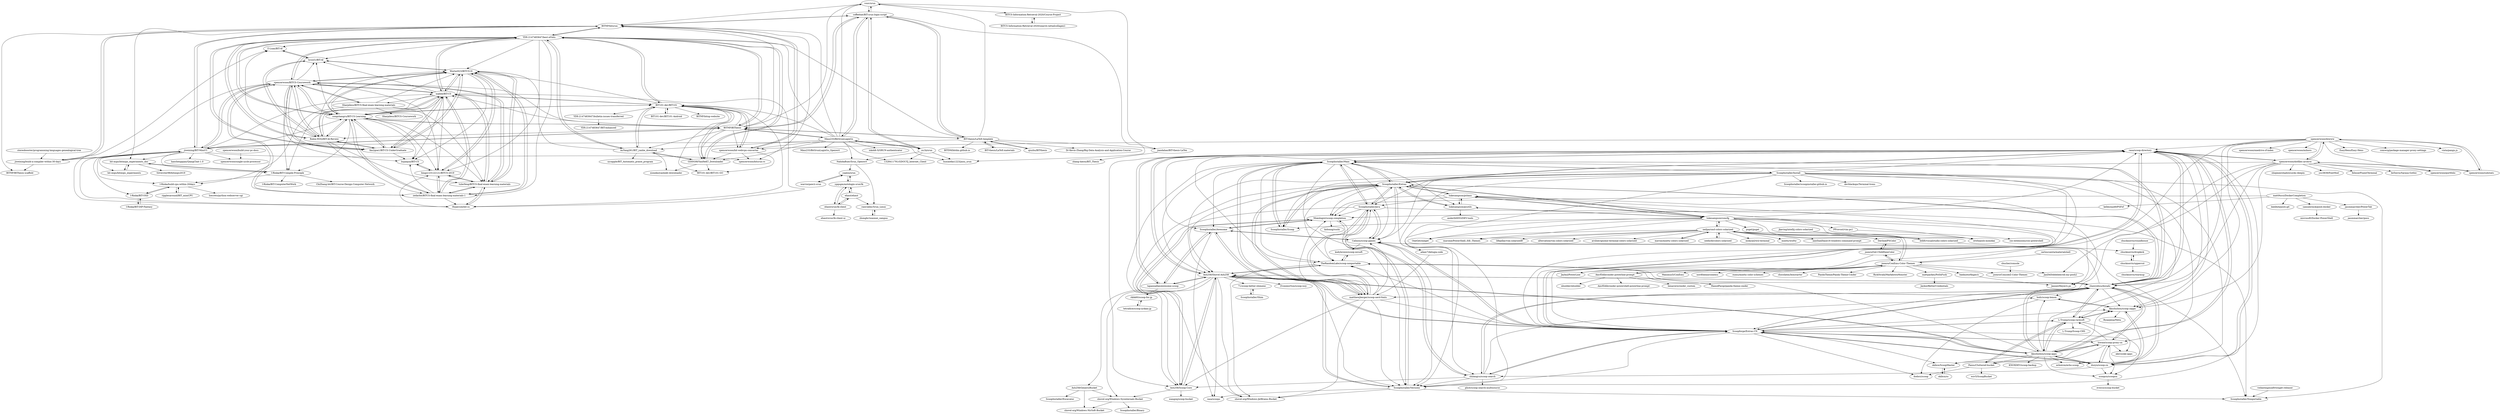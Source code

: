 digraph G {
"vouv/srun" -> "coffeehat/BIT-srun-login-script"
"vouv/srun" -> "BITNP/bitsrun"
"vouv/srun" -> "BITCS-Information-Retrieval-2020/Course-Project"
"vouv/srun" -> "jiandahao/BIT-thesis-LaTex"
"jkaving/intellij-colors-solarized" -> "leddt/visualstudio-colors-solarized" ["e"=1]
"ScoopInstaller/Main" -> "ScoopInstaller/Extras"
"ScoopInstaller/Main" -> "ScoopInstaller/Versions"
"ScoopInstaller/Main" -> "ScoopInstaller/Java"
"ScoopInstaller/Main" -> "ScoopInstaller/Scoop" ["e"=1]
"ScoopInstaller/Main" -> "rasa/scoop-directory"
"ScoopInstaller/Main" -> "chawyehsu/dorado"
"ScoopInstaller/Main" -> "matthewjberger/scoop-nerd-fonts"
"ScoopInstaller/Main" -> "Calinou/scoop-games"
"ScoopInstaller/Main" -> "ScoopInstaller/Awesome"
"ScoopInstaller/Main" -> "lukesampson/psutils"
"ScoopInstaller/Main" -> "ScoopInstaller/Install"
"ScoopInstaller/Main" -> "TheRandomLabs/scoop-nonportable"
"ScoopInstaller/Main" -> "Ash258/Scoop-Core"
"ScoopInstaller/Main" -> "Ash258/Shovel-Ash258"
"ScoopInstaller/Main" -> "Scoopforge/Extras-CN"
"leddt/visualstudio-colors-solarized" -> "neilpa/cmd-colors-solarized"
"leddt/visualstudio-colors-solarized" -> "chucknorris/dropkick"
"rasa/scoop-directory" -> "chawyehsu/dorado"
"rasa/scoop-directory" -> "Ash258/Shovel-Ash258"
"rasa/scoop-directory" -> "kkzzhizhou/scoop-apps"
"rasa/scoop-directory" -> "tapannallan/awesome-scoop"
"rasa/scoop-directory" -> "Scoopforge/Extras-CN"
"rasa/scoop-directory" -> "ScoopInstaller/Extras"
"rasa/scoop-directory" -> "L-Trump/scoop-raresoft"
"rasa/scoop-directory" -> "ScoopInstaller/Awesome"
"rasa/scoop-directory" -> "duzyn/scoop-cn"
"rasa/scoop-directory" -> "ScoopInstaller/Main"
"rasa/scoop-directory" -> "ScoopInstaller/Versions"
"rasa/scoop-directory" -> "Ash258/Scoop-Core"
"rasa/scoop-directory" -> "kkzzhizhou/scoop-zapps"
"rasa/scoop-directory" -> "spencerwooo/dotfiles-archive"
"rasa/scoop-directory" -> "TheRandomLabs/scoop-nonportable"
"ScoopInstaller/Install" -> "ScoopInstaller/Extras"
"ScoopInstaller/Install" -> "ScoopInstaller/Main"
"ScoopInstaller/Install" -> "ScoopInstaller/Java"
"ScoopInstaller/Install" -> "rasa/scoop-directory"
"ScoopInstaller/Install" -> "ScoopInstaller/Scoop" ["e"=1]
"ScoopInstaller/Install" -> "duzyn/scoop-cn"
"ScoopInstaller/Install" -> "ScoopInstaller/Versions"
"ScoopInstaller/Install" -> "shilangyu/scoop-search"
"ScoopInstaller/Install" -> "Scoopforge/Extras-CN"
"ScoopInstaller/Install" -> "lzwme/scoop-proxy-cn"
"ScoopInstaller/Install" -> "kkzzhizhou/scoop-apps"
"ScoopInstaller/Install" -> "ScoopInstaller/Nonportable"
"ScoopInstaller/Install" -> "ScoopInstaller/scoopinstaller.github.io"
"ScoopInstaller/Install" -> "Calinou/scoop-games"
"ScoopInstaller/Install" -> "devblackops/Terminal-Icons" ["e"=1]
"matt9ucci/DockerCompletion" -> "samneirinck/posh-docker"
"matt9ucci/DockerCompletion" -> "jasonmarcher/PowerTab"
"matt9ucci/DockerCompletion" -> "Moeologist/scoop-completion"
"matt9ucci/DockerCompletion" -> "dahlbyk/posh-git" ["e"=1]
"matt9ucci/DockerCompletion" -> "kelleyma49/PSFzf" ["e"=1]
"ScoopInstaller/Extras" -> "ScoopInstaller/Main"
"ScoopInstaller/Extras" -> "ScoopInstaller/Scoop" ["e"=1]
"ScoopInstaller/Extras" -> "rasa/scoop-directory"
"ScoopInstaller/Extras" -> "ScoopInstaller/Versions"
"ScoopInstaller/Extras" -> "ScoopInstaller/Java"
"ScoopInstaller/Extras" -> "chawyehsu/dorado"
"ScoopInstaller/Extras" -> "Calinou/scoop-games"
"ScoopInstaller/Extras" -> "TheRandomLabs/scoop-nonportable"
"ScoopInstaller/Extras" -> "matthewjberger/scoop-nerd-fonts"
"ScoopInstaller/Extras" -> "Ash258/Shovel-Ash258"
"ScoopInstaller/Extras" -> "lukesampson/concfg"
"ScoopInstaller/Extras" -> "lukesampson/pshazz"
"ScoopInstaller/Extras" -> "Ash258/Scoop-Core"
"ScoopInstaller/Extras" -> "lukesampson/psutils"
"ScoopInstaller/Extras" -> "Moeologist/scoop-completion"
"spencerwooo/BITCS-Coursework" -> "xiabee/BIT-CS"
"spencerwooo/BITCS-Coursework" -> "songshangru/BIT-CS-Learning"
"spencerwooo/BITCS-Coursework" -> "Worter623/BITCS19"
"spencerwooo/BITCS-Coursework" -> "zedarbit/BITCS-final-exam-learning-materials-1"
"spencerwooo/BITCS-Coursework" -> "tulerfeng/BITCS-final-exam-learning-materials"
"spencerwooo/BITCS-Coursework" -> "bingo123122121/BITCS-2019"
"spencerwooo/BITCS-Coursework" -> "fan2goa1/BIT-CS-UnderGraduate"
"spencerwooo/BITCS-Coursework" -> "I-Rinka/BIT-Compile-Principle"
"spencerwooo/BITCS-Coursework" -> "Sharpiless/BITCS-final-exam-learning-materials"
"spencerwooo/BITCS-Coursework" -> "YDX-2147483647/best-of-bits"
"spencerwooo/BITCS-Coursework" -> "Robin-WZQ/BIT-AI-Review"
"spencerwooo/BITCS-Coursework" -> "lyccyl1/BIT-AI"
"spencerwooo/BITCS-Coursework" -> "Hyperzsb/bit-cs"
"spencerwooo/BITCS-Coursework" -> "liujiaqun/BIT-CS"
"spencerwooo/BITCS-Coursework" -> "jiweixing/BIT-MiniCC"
"Calinou/scoop-games" -> "ScoopInstaller/Awesome"
"Calinou/scoop-games" -> "kodybrown/scoop-nirsoft"
"Calinou/scoop-games" -> "ScoopInstaller/Nonportable"
"Calinou/scoop-games" -> "ScoopInstaller/Versions"
"Calinou/scoop-games" -> "ScoopInstaller/Java"
"Calinou/scoop-games" -> "Scoopforge/Extras-CN"
"71/scoop-better-shimexe" -> "ScoopInstaller/Shim"
"lukesampson/concfg" -> "lukesampson/pshazz"
"lukesampson/concfg" -> "ntwb/posh-monokai"
"lukesampson/concfg" -> "neilpa/cmd-colors-solarized"
"lukesampson/concfg" -> "ScoopInstaller/Extras"
"lukesampson/concfg" -> "Davlind/PSColor"
"lukesampson/concfg" -> "lukesampson/psutils"
"lukesampson/concfg" -> "ScoopInstaller/Scoop" ["e"=1]
"lukesampson/concfg" -> "marzme/PowerShell_ISE_Themes" ["e"=1]
"lukesampson/concfg" -> "Jaykul/PowerLine" ["e"=1]
"lukesampson/concfg" -> "PProvost/vim-ps1"
"lukesampson/concfg" -> "rasa/scoop-directory"
"lukesampson/concfg" -> "OneGet/oneget" ["e"=1]
"lukesampson/concfg" -> "psget/psget" ["e"=1]
"lukesampson/concfg" -> "JannesMeyer/z.ps"
"lukesampson/concfg" -> "adam7/delugia-code" ["e"=1]
"mavnn/mintty-colors-solarized" -> "neilpa/cmd-colors-solarized" ["e"=1]
"lukesampson/psutils" -> "lukesampson/pshazz"
"lukesampson/psutils" -> "ScoopInstaller/Extras"
"lukesampson/psutils" -> "lukesampson/concfg"
"lukesampson/psutils" -> "anderlli0053/DEV-tools"
"tetradice/scoop-iyokan-jp" -> "rkbk60/scoop-for-jp"
"rkbk60/scoop-for-jp" -> "tetradice/scoop-iyokan-jp"
"seebi/dircolors-solarized" -> "neilpa/cmd-colors-solarized" ["e"=1]
"matthewjberger/scoop-nerd-fonts" -> "shovel-org/Windows-JetBrains-Bucket"
"matthewjberger/scoop-nerd-fonts" -> "Ash258/Shovel-Ash258"
"matthewjberger/scoop-nerd-fonts" -> "ScoopInstaller/Java"
"matthewjberger/scoop-nerd-fonts" -> "ScoopInstaller/Versions"
"matthewjberger/scoop-nerd-fonts" -> "chawyehsu/dorado"
"matthewjberger/scoop-nerd-fonts" -> "TheRandomLabs/scoop-nonportable"
"matthewjberger/scoop-nerd-fonts" -> "Calinou/scoop-games"
"matthewjberger/scoop-nerd-fonts" -> "Moeologist/scoop-completion"
"matthewjberger/scoop-nerd-fonts" -> "Scoopforge/Extras-CN"
"matthewjberger/scoop-nerd-fonts" -> "ScoopInstaller/Extras"
"matthewjberger/scoop-nerd-fonts" -> "ScoopInstaller/Main"
"matthewjberger/scoop-nerd-fonts" -> "Ash258/Scoop-Core"
"ScoopInstaller/Java" -> "ScoopInstaller/Versions"
"ScoopInstaller/Java" -> "ScoopInstaller/Nonportable"
"ScoopInstaller/Java" -> "shovel-org/Windows-JetBrains-Bucket"
"ScoopInstaller/Java" -> "Moeologist/scoop-completion"
"ScoopInstaller/Java" -> "ScoopInstaller/Main"
"ScoopInstaller/Java" -> "ScoopInstaller/Extras"
"ScoopInstaller/Java" -> "TheRandomLabs/scoop-nonportable"
"ScoopInstaller/Java" -> "Calinou/scoop-games"
"ScoopInstaller/Java" -> "matthewjberger/scoop-nerd-fonts"
"Moeologist/scoop-completion" -> "kidonng/sushi"
"Moeologist/scoop-completion" -> "shilangyu/scoop-search"
"Moeologist/scoop-completion" -> "ScoopInstaller/Awesome"
"Moeologist/scoop-completion" -> "Ash258/Scoop-Core"
"spencerwooo/dowww" -> "spencerwooo/dotfiles-archive"
"spencerwooo/dowww" -> "spencerwooo/substats" ["e"=1]
"spencerwooo/dowww" -> "spencerwooo/onedrive-cf-index" ["e"=1]
"spencerwooo/dowww" -> "spencerwooo/mihoro"
"spencerwooo/dowww" -> "spencerwooo/portfolio" ["e"=1]
"spencerwooo/dowww" -> "EasyHexo/Easy-Hexo" ["e"=1]
"spencerwooo/dowww" -> "kkzzhizhou/scoop-zapps"
"spencerwooo/dowww" -> "spencerwooo/bit-webvpn-converter"
"spencerwooo/dowww" -> "Scoopforge/Extras-CN"
"spencerwooo/dowww" -> "comwrg/package-manager-proxy-settings" ["e"=1]
"spencerwooo/dowww" -> "rasa/scoop-directory"
"spencerwooo/dowww" -> "chawyehsu/dorado"
"spencerwooo/dowww" -> "vinta/pangu.js" ["e"=1]
"ScoopInstaller/Awesome" -> "tapannallan/awesome-scoop"
"ScoopInstaller/Awesome" -> "ScoopInstaller/Versions"
"ScoopInstaller/Awesome" -> "Moeologist/scoop-completion"
"ScoopInstaller/Awesome" -> "rasa/scoops"
"ScoopInstaller/Awesome" -> "Calinou/scoop-games"
"joonro/Get-ChildItemColor" -> "Davlind/PSColor"
"joonro/Get-ChildItemColor" -> "joonro/ConEmu-Color-Themes"
"joonro/Get-ChildItemColor" -> "Jaykul/PowerLine" ["e"=1]
"Ash258/Shovel-Ash258" -> "Ash258/Scoop-Core"
"Ash258/Shovel-Ash258" -> "rasa/scoop-directory"
"Ash258/Shovel-Ash258" -> "TheRandomLabs/scoop-nonportable"
"Ash258/Shovel-Ash258" -> "chawyehsu/dorado"
"Ash258/Shovel-Ash258" -> "Scoopforge/Extras-CN"
"Ash258/Shovel-Ash258" -> "tapannallan/awesome-scoop"
"Ash258/Shovel-Ash258" -> "Ash258/GenericBucket"
"Ash258/Shovel-Ash258" -> "ZvonimirSun/scoop-iszy"
"Ash258/Shovel-Ash258" -> "kkzzhizhou/scoop-apps"
"Ash258/Shovel-Ash258" -> "shovel-org/Windows-Sysinternals-Bucket"
"Ash258/Shovel-Ash258" -> "matthewjberger/scoop-nerd-fonts"
"Ash258/Shovel-Ash258" -> "ScoopInstaller/Versions"
"Ash258/Shovel-Ash258" -> "rasa/scoops"
"Ash258/Shovel-Ash258" -> "shovel-org/Windows-JetBrains-Bucket"
"Ash258/Shovel-Ash258" -> "71/scoop-better-shimexe"
"TheRandomLabs/scoop-nonportable" -> "kodybrown/scoop-nirsoft"
"TheRandomLabs/scoop-nonportable" -> "Ash258/Shovel-Ash258"
"TheRandomLabs/scoop-nonportable" -> "shovel-org/Windows-JetBrains-Bucket"
"shovel-org/Windows-Sysinternals-Bucket" -> "shovel-org/Windows-NirSoft-Bucket"
"shovel-org/Windows-Sysinternals-Bucket" -> "ScoopInstaller/Binary"
"ScoopInstaller/Shim" -> "71/scoop-better-shimexe"
"badmotorfinger/z" -> "JannesMeyer/z.ps" ["e"=1]
"spencerwooo/dotfiles-archive" -> "spencerwooo/dowww"
"spencerwooo/dotfiles-archive" -> "rasa/scoop-directory"
"spencerwooo/dotfiles-archive" -> "chawyehsu/dorado"
"spencerwooo/dotfiles-archive" -> "JanDeDobbeleer/oh-my-posh2" ["e"=1]
"spencerwooo/dotfiles-archive" -> "spencerwooo/substats" ["e"=1]
"spencerwooo/dotfiles-archive" -> "Scoopforge/Extras-CN"
"spencerwooo/dotfiles-archive" -> "spencerwooo/portfolio" ["e"=1]
"spencerwooo/dotfiles-archive" -> "ysc3839/FontMod" ["e"=1]
"spencerwooo/dotfiles-archive" -> "felixse/FluentTerminal" ["e"=1]
"spencerwooo/dotfiles-archive" -> "be5invis/Sarasa-Gothic" ["e"=1]
"spencerwooo/dotfiles-archive" -> "Ash258/Shovel-Ash258"
"spencerwooo/dotfiles-archive" -> "shiqimei/shadowsocks-deepin" ["e"=1]
"spencerwooo/dotfiles-archive" -> "kkzzhizhou/scoop-zapps"
"BIT-thesis/LaTeX-materials" -> "BIT-thesis/LaTeX-template"
"jasonmarcher/PowerTab" -> "jasonmarcher/poco"
"lukesampson/pshazz" -> "lukesampson/concfg"
"lukesampson/pshazz" -> "lukesampson/psutils"
"lukesampson/pshazz" -> "ntwb/posh-monokai"
"lukesampson/pshazz" -> "ScoopInstaller/Extras"
"lukesampson/pshazz" -> "JannesMeyer/z.ps"
"lukesampson/pshazz" -> "ScoopInstaller/Java"
"lukesampson/pshazz" -> "Moeologist/scoop-completion"
"jiandahao/BIT-thesis-LaTex" -> "zhang-datou/BIT_Thesis"
"Ash258/GenericBucket" -> "shovel-org/Windows-Sysinternals-Bucket"
"Ash258/GenericBucket" -> "ScoopInstaller/Excavator"
"Ash258/GenericBucket" -> "shovel-org/Windows-NirSoft-Bucket"
"Paxxs/Cluttered-bucket" -> "wzv5/ScoopBucket"
"Paxxs/Cluttered-bucket" -> "L-Trump/scoop-raresoft"
"Paxxs/Cluttered-bucket" -> "dodorz/scoop"
"Ash258/Scoop-Core" -> "Ash258/Shovel-Ash258"
"Ash258/Scoop-Core" -> "Moeologist/scoop-completion"
"Ash258/Scoop-Core" -> "wangzq/scoop-bucket"
"Ash258/Scoop-Core" -> "shovel-org/Windows-Sysinternals-Bucket"
"BITNP/bitsrun" -> "spencerwooo/bit-webvpn-converter"
"BITNP/bitsrun" -> "spencerwooo/bitsrun-rs"
"BITNP/bitsrun" -> "coffeehat/BIT-srun-login-script"
"BITNP/bitsrun" -> "jiweixing/build-a-compiler-within-30-days"
"BITNP/bitsrun" -> "BITNP/BIThesis-scaffold"
"BITNP/bitsrun" -> "jiweixing/BIT-MiniCC"
"BITNP/bitsrun" -> "bit-mips/bitmips_experiments_doc"
"BITNP/bitsrun" -> "YDX-2147483647/best-of-bits"
"jiweixing/build-a-compiler-within-30-days" -> "jiweixing/BIT-MiniCC"
"jiweixing/build-a-compiler-within-30-days" -> "BITNP/BIThesis-scaffold"
"jiweixing/build-a-compiler-within-30-days" -> "BITNP/bitsrun"
"ehaut/ehaut" -> "ehaut/srun3k-client"
"ehaut/ehaut" -> "rainvalley/Srun_Linux"
"ehaut/ehaut" -> "ygqsgm/autologin-srun3k"
"BITNP/BIThesis" -> "BIT-thesis/LaTeX-template"
"BITNP/BIThesis" -> "songshangru/BIT-CS-Learning"
"BITNP/BIThesis" -> "jiweixing/BIT-MiniCC"
"BITNP/BIThesis" -> "YDX-2147483647/best-of-bits"
"BITNP/BIThesis" -> "xiabee/BIT-CS"
"BITNP/BIThesis" -> "spencerwooo/BITCS-Coursework"
"BITNP/BIThesis" -> "vouv/srun"
"BITNP/BIThesis" -> "coffeehat/BIT-srun-login-script"
"BITNP/BIThesis" -> "BITNP/bitsrun"
"BITNP/BIThesis" -> "GDDG08/YanHeKT_Downloader"
"BITNP/BIThesis" -> "Robin-WZQ/BIT-AI-Review"
"BITNP/BIThesis" -> "BIT101-dev/BIT101"
"BITNP/BIThesis" -> "Mmx233/BitSrunLoginGo"
"BITNP/BIThesis" -> "AuYang261/BIT_yanhe_download"
"BITNP/BIThesis" -> "spencerwooo/bit-webvpn-converter"
"coffeehat/BIT-srun-login-script" -> "Mmx233/BitSrunLoginGo"
"coffeehat/BIT-srun-login-script" -> "BITNP/bitsrun"
"coffeehat/BIT-srun-login-script" -> "vouv/srun"
"coffeehat/BIT-srun-login-script" -> "zu1k/srun"
"coffeehat/BIT-srun-login-script" -> "BITNP/BIThesis"
"coffeehat/BIT-srun-login-script" -> "huxiaofan1223/jxnu_srun"
"coffeehat/BIT-srun-login-script" -> "BIT-thesis/LaTeX-template"
"xiabee/BIT-CS" -> "songshangru/BIT-CS-Learning"
"xiabee/BIT-CS" -> "spencerwooo/BITCS-Coursework"
"xiabee/BIT-CS" -> "fan2goa1/BIT-CS-UnderGraduate"
"xiabee/BIT-CS" -> "zedarbit/BITCS-final-exam-learning-materials-1"
"xiabee/BIT-CS" -> "Worter623/BITCS19"
"xiabee/BIT-CS" -> "Robin-WZQ/BIT-AI-Review"
"xiabee/BIT-CS" -> "YDX-2147483647/best-of-bits"
"xiabee/BIT-CS" -> "tulerfeng/BITCS-final-exam-learning-materials"
"xiabee/BIT-CS" -> "lyccyl1/BIT-AI"
"xiabee/BIT-CS" -> "I-Rinka/BIT-Compile-Principle"
"xiabee/BIT-CS" -> "Hyperzsb/bit-cs"
"xiabee/BIT-CS" -> "bingo123122121/BITCS-2019"
"xiabee/BIT-CS" -> "Sharpiless/BITCS-final-exam-learning-materials"
"xiabee/BIT-CS" -> "BIT101-dev/BIT101"
"xiabee/BIT-CS" -> "liujiaqun/BIT-CS"
"bit-mips/bitmips_experiments" -> "bit-mips/bitmips_experiments_doc"
"ripplesaround/BIT_miniCPU" -> "I-Rinka/build-cpu-within-20days"
"L-Trump/scoop-raresoft" -> "Paxxs/Cluttered-bucket"
"L-Trump/scoop-raresoft" -> "kkzzhizhou/scoop-zapps"
"L-Trump/scoop-raresoft" -> "L-Trump/Scoop-CHS"
"L-Trump/scoop-raresoft" -> "Scoopforge/Extras-CN"
"L-Trump/scoop-raresoft" -> "kkzzhizhou/scoop-apps"
"L-Trump/scoop-raresoft" -> "akirco/aki-apps"
"L-Trump/scoop-raresoft" -> "chawyehsu/dorado"
"Davlind/PSColor" -> "joonro/Get-ChildItemColor"
"shilangyu/scoop-search" -> "Moeologist/scoop-completion"
"shilangyu/scoop-search" -> "Scoopforge/Extras-CN"
"shilangyu/scoop-search" -> "plicit/scoop-search-multisource"
"shilangyu/scoop-search" -> "hoilc/scoop-lemon"
"shilangyu/scoop-search" -> "chawyehsu/dorado"
"shilangyu/scoop-search" -> "ScoopInstaller/Versions"
"shilangyu/scoop-search" -> "Ash258/Scoop-Core"
"adam7/delugia-code" -> "matthewjberger/scoop-nerd-fonts" ["e"=1]
"spencerwooo/substats" -> "spencerwooo/dowww" ["e"=1]
"spencerwooo/substats" -> "spencerwooo/dotfiles-archive" ["e"=1]
"kkzzhizhou/scoop-zapps" -> "echoiron/echo-scoop"
"kkzzhizhou/scoop-zapps" -> "Ryanjiena/Meta"
"kkzzhizhou/scoop-zapps" -> "L-Trump/scoop-raresoft"
"kkzzhizhou/scoop-zapps" -> "hoilc/scoop-lemon"
"kkzzhizhou/scoop-apps" -> "lzwme/scoop-proxy-cn"
"kkzzhizhou/scoop-apps" -> "Scoopforge/Extras-CN"
"kkzzhizhou/scoop-apps" -> "chawyehsu/dorado"
"kkzzhizhou/scoop-apps" -> "duzyn/scoop-cn"
"kkzzhizhou/scoop-apps" -> "rasa/scoop-directory"
"kkzzhizhou/scoop-apps" -> "L-Trump/scoop-raresoft"
"kkzzhizhou/scoop-apps" -> "kkzzhizhou/scoop-zapps"
"kkzzhizhou/scoop-apps" -> "Ash258/Shovel-Ash258"
"kkzzhizhou/scoop-apps" -> "scoopcn/scoopcn"
"kkzzhizhou/scoop-apps" -> "Paxxs/Cluttered-bucket"
"kkzzhizhou/scoop-apps" -> "hoilc/scoop-lemon"
"kkzzhizhou/scoop-apps" -> "okibcn/ScoopMaster"
"kkzzhizhou/scoop-apps" -> "TheRandomLabs/scoop-nonportable"
"kkzzhizhou/scoop-apps" -> "KNOXDEV/scoop-backup"
"kkzzhizhou/scoop-apps" -> "echoiron/echo-scoop"
"kodybrown/scoop-nirsoft" -> "TheRandomLabs/scoop-nonportable"
"echoiron/echo-scoop" -> "kkzzhizhou/scoop-zapps"
"hoilc/scoop-lemon" -> "kkzzhizhou/scoop-zapps"
"hoilc/scoop-lemon" -> "dodorz/scoop"
"spencerwooo/build-your-pc-docs" -> "spencerwooo/single-cycle-processor"
"duzyn/scoop-cn" -> "lzwme/scoop-proxy-cn"
"duzyn/scoop-cn" -> "kkzzhizhou/scoop-apps"
"duzyn/scoop-cn" -> "Scoopforge/Extras-CN"
"duzyn/scoop-cn" -> "chawyehsu/dorado"
"duzyn/scoop-cn" -> "rasa/scoop-directory"
"duzyn/scoop-cn" -> "shilangyu/scoop-search"
"duzyn/scoop-cn" -> "scoopcn/scoopcn"
"spencerwooo/bit-webvpn-converter" -> "BITNP/bitsrun"
"spencerwooo/bit-webvpn-converter" -> "BIT101-dev/BIT101-GO"
"spencerwooo/bit-webvpn-converter" -> "BIT101-dev/BIT101"
"spencerwooo/bit-webvpn-converter" -> "GDDG08/YanHeKT_Downloader"
"spencerwooo/bit-webvpn-converter" -> "spencerwooo/bitsrun-rs"
"Scoopforge/Extras-CN" -> "chawyehsu/dorado"
"Scoopforge/Extras-CN" -> "kkzzhizhou/scoop-apps"
"Scoopforge/Extras-CN" -> "L-Trump/scoop-raresoft"
"Scoopforge/Extras-CN" -> "Ash258/Shovel-Ash258"
"Scoopforge/Extras-CN" -> "lzwme/scoop-proxy-cn"
"Scoopforge/Extras-CN" -> "duzyn/scoop-cn"
"Scoopforge/Extras-CN" -> "rasa/scoop-directory"
"Scoopforge/Extras-CN" -> "kkzzhizhou/scoop-zapps"
"Scoopforge/Extras-CN" -> "shilangyu/scoop-search"
"Scoopforge/Extras-CN" -> "scoopcn/scoopcn"
"Scoopforge/Extras-CN" -> "okibcn/ScoopMaster"
"Scoopforge/Extras-CN" -> "TheRandomLabs/scoop-nonportable"
"Scoopforge/Extras-CN" -> "Calinou/scoop-games"
"Scoopforge/Extras-CN" -> "ScoopInstaller/Versions"
"Scoopforge/Extras-CN" -> "dodorz/scoop"
"bit-mips/bitmips_experiments_doc" -> "bit-mips/bitmips_experiments"
"bit-mips/bitmips_experiments_doc" -> "I-Rinka/BIT-Compile-Principle"
"bit-mips/bitmips_experiments_doc" -> "Silverster98/bitmips2019" ["e"=1]
"Hyperzsb/bit-cs" -> "tulerfeng/BITCS-final-exam-learning-materials"
"Hyperzsb/bit-cs" -> "bingo123122121/BITCS-2019"
"Hyperzsb/bit-cs" -> "Z-Luan/BIT-AI"
"rainvalley/Srun_Linux" -> "zhongbr/wanmei_campus"
"tulerfeng/BITCS-final-exam-learning-materials" -> "zedarbit/BITCS-final-exam-learning-materials-1"
"tulerfeng/BITCS-final-exam-learning-materials" -> "bingo123122121/BITCS-2019"
"tulerfeng/BITCS-final-exam-learning-materials" -> "Hyperzsb/bit-cs"
"tulerfeng/BITCS-final-exam-learning-materials" -> "Worter623/BITCS19"
"tulerfeng/BITCS-final-exam-learning-materials" -> "spencerwooo/BITCS-Coursework"
"tulerfeng/BITCS-final-exam-learning-materials" -> "xiabee/BIT-CS"
"I-Rinka/BIT-OSD" -> "I-Rinka/BIT-DIP-Fantasy"
"I-Rinka/BIT-OSD" -> "I-Rinka/build-cpu-within-20days"
"songshangru/BIT-CS-Learning" -> "xiabee/BIT-CS"
"songshangru/BIT-CS-Learning" -> "fan2goa1/BIT-CS-UnderGraduate"
"songshangru/BIT-CS-Learning" -> "spencerwooo/BITCS-Coursework"
"songshangru/BIT-CS-Learning" -> "Worter623/BITCS19"
"songshangru/BIT-CS-Learning" -> "zedarbit/BITCS-final-exam-learning-materials-1"
"songshangru/BIT-CS-Learning" -> "Robin-WZQ/BIT-AI-Review"
"songshangru/BIT-CS-Learning" -> "YDX-2147483647/best-of-bits"
"songshangru/BIT-CS-Learning" -> "bingo123122121/BITCS-2019"
"songshangru/BIT-CS-Learning" -> "tulerfeng/BITCS-final-exam-learning-materials"
"songshangru/BIT-CS-Learning" -> "BIT101-dev/BIT101"
"songshangru/BIT-CS-Learning" -> "BITNP/BIThesis"
"songshangru/BIT-CS-Learning" -> "lyccyl1/BIT-AI"
"songshangru/BIT-CS-Learning" -> "liujiaqun/BIT-CS"
"songshangru/BIT-CS-Learning" -> "I-Rinka/BIT-Compile-Principle"
"zedarbit/BITCS-final-exam-learning-materials-1" -> "tulerfeng/BITCS-final-exam-learning-materials"
"zedarbit/BITCS-final-exam-learning-materials-1" -> "bingo123122121/BITCS-2019"
"zedarbit/BITCS-final-exam-learning-materials-1" -> "Worter623/BITCS19"
"zedarbit/BITCS-final-exam-learning-materials-1" -> "xiabee/BIT-CS"
"zedarbit/BITCS-final-exam-learning-materials-1" -> "spencerwooo/BITCS-Coursework"
"zedarbit/BITCS-final-exam-learning-materials-1" -> "songshangru/BIT-CS-Learning"
"zedarbit/BITCS-final-exam-learning-materials-1" -> "Hyperzsb/bit-cs"
"zedarbit/BITCS-final-exam-learning-materials-1" -> "liujiaqun/BIT-CS"
"I-Rinka/build-cpu-within-20days" -> "ripplesaround/BIT_miniCPU"
"I-Rinka/build-cpu-within-20days" -> "lsecreto/python-webserver-cgi"
"I-Rinka/build-cpu-within-20days" -> "I-Rinka/BIT-OSD"
"yaalsn/srun" -> "warriorpaw/z-srun"
"yaalsn/srun" -> "ygqsgm/autologin-srun3k"
"chucknorris/roundhouse" -> "chucknorris/dropkick" ["e"=1]
"I-Rinka/BIT-Compile-Principle" -> "I-Rinka/BIT-ComputerNetWork"
"I-Rinka/BIT-Compile-Principle" -> "I-Rinka/build-cpu-within-20days"
"I-Rinka/BIT-Compile-Principle" -> "ChiZhang-bit/BIT-Course-Design-Computer-Network"
"I-Rinka/BIT-Compile-Principle" -> "bit-mips/bitmips_experiments_doc"
"PProvost/vim-ps1" -> "coc-extensions/coc-powershell"
"joonro/ConEmu-Color-Themes" -> "joonro/Get-ChildItemColor"
"joonro/ConEmu-Color-Themes" -> "Jaykul/PowerLine" ["e"=1]
"joonro/ConEmu-Color-Themes" -> "JanDeDobbeleer/oh-my-posh2" ["e"=1]
"joonro/ConEmu-Color-Themes" -> "AmrEldib/cmder-powerline-prompt"
"joonro/ConEmu-Color-Themes" -> "Maximus5/ConEmu" ["e"=1]
"joonro/ConEmu-Color-Themes" -> "nordtheme/conemu"
"joonro/ConEmu-Color-Themes" -> "oumu/mintty-color-schemes" ["e"=1]
"joonro/ConEmu-Color-Themes" -> "joonro/ConsoleZ-Color-Themes"
"joonro/ConEmu-Color-Themes" -> "chocolatey/boxstarter" ["e"=1]
"joonro/ConEmu-Color-Themes" -> "lukesampson/pshazz"
"joonro/ConEmu-Color-Themes" -> "neilpa/cmd-colors-solarized"
"joonro/ConEmu-Color-Themes" -> "badmotorfinger/z" ["e"=1]
"joonro/ConEmu-Color-Themes" -> "mattparkes/PoShFuck"
"joonro/ConEmu-Color-Themes" -> "PandaTheme/Panda-Theme-Cmder"
"joonro/ConEmu-Color-Themes" -> "RickStrahl/MarkdownMonster" ["e"=1]
"mattparkes/PoShFuck" -> "Jaykul/BetterCredentials" ["e"=1]
"Mmx233/BitSrunLoginGo" -> "coffeehat/BIT-srun-login-script"
"Mmx233/BitSrunLoginGo" -> "zu1k/srun"
"Mmx233/BitSrunLoginGo" -> "BITNP/bitsrun"
"Mmx233/BitSrunLoginGo" -> "huxiaofan1223/jxnu_srun"
"Mmx233/BitSrunLoginGo" -> "vouv/srun"
"Mmx233/BitSrunLoginGo" -> "Mmx233/BitSrunLoginGo_Openwrt"
"Mmx233/BitSrunLoginGo" -> "NahidaBuer/Srun_Openwrt"
"Mmx233/BitSrunLoginGo" -> "YDX-2147483647/best-of-bits"
"Mmx233/BitSrunLoginGo" -> "GDDG08/YanHeKT_Downloader"
"Mmx233/BitSrunLoginGo" -> "BITNP/BIThesis"
"Mmx233/BitSrunLoginGo" -> "iskoldt-X/SRUN-authenticator"
"Mmx233/BitSrunLoginGo" -> "BIT101-dev/BIT101"
"Mmx233/BitSrunLoginGo" -> "1328411791/GDOUYJ_Internet_Client"
"Mmx233/BitSrunLoginGo" -> "spencerwooo/bit-webvpn-converter"
"Mmx233/BitSrunLoginGo" -> "AuYang261/BIT_yanhe_download"
"Sharpiless/BITCS-final-exam-learning-materials" -> "tulerfeng/BITCS-final-exam-learning-materials"
"Sharpiless/BITCS-final-exam-learning-materials" -> "Sharpiless/BITCS-Coursework"
"Sharpiless/BITCS-final-exam-learning-materials" -> "Worter623/BITCS19"
"Sharpiless/BITCS-final-exam-learning-materials" -> "spencerwooo/BITCS-Coursework"
"Sharpiless/BITCS-final-exam-learning-materials" -> "I-Rinka/build-cpu-within-20days"
"scoopcn/scoopcn" -> "everyx/scoop-bucket"
"I-Rinka/BIT-DIP-Fantasy" -> "I-Rinka/BIT-OSD"
"BITCS-Information-Retrieval-2020/Course-Project" -> "BITCS-Information-Retrieval-2020/search-rattailcollagen1"
"BITCS-Information-Retrieval-2020/search-rattailcollagen1" -> "BITCS-Information-Retrieval-2020/Course-Project"
"zhongbr/wanmei_campus" -> "rainvalley/Srun_Linux"
"Robin-WZQ/BIT-AI-Review" -> "lyccyl1/BIT-AI"
"Robin-WZQ/BIT-AI-Review" -> "xiabee/BIT-CS"
"Robin-WZQ/BIT-AI-Review" -> "Z-Luan/BIT-AI"
"Robin-WZQ/BIT-AI-Review" -> "songshangru/BIT-CS-Learning"
"Robin-WZQ/BIT-AI-Review" -> "Worter623/BITCS19"
"Robin-WZQ/BIT-AI-Review" -> "YDX-2147483647/best-of-bits"
"Robin-WZQ/BIT-AI-Review" -> "fan2goa1/BIT-CS-UnderGraduate"
"Robin-WZQ/BIT-AI-Review" -> "zedarbit/BITCS-final-exam-learning-materials-1"
"Robin-WZQ/BIT-AI-Review" -> "spencerwooo/BITCS-Coursework"
"Robin-WZQ/BIT-AI-Review" -> "tulerfeng/BITCS-final-exam-learning-materials"
"zu1k/srun" -> "Mmx233/BitSrunLoginGo"
"zu1k/srun" -> "coffeehat/BIT-srun-login-script"
"zu1k/srun" -> "1328411791/GDOUYJ_Internet_Client"
"zu1k/srun" -> "NahidaBuer/Srun_Openwrt"
"zu1k/srun" -> "huxiaofan1223/jxnu_srun"
"carloscuesta/materialshell" -> "joonro/ConEmu-Color-Themes" ["e"=1]
"BIT101-dev/BIT101" -> "YDX-2147483647/best-of-bits"
"BIT101-dev/BIT101" -> "BIT101-dev/BIT101-Android"
"BIT101-dev/BIT101" -> "GDDG08/YanHeKT_Downloader"
"BIT101-dev/BIT101" -> "AuYang261/BIT_yanhe_download"
"BIT101-dev/BIT101" -> "songshangru/BIT-CS-Learning"
"BIT101-dev/BIT101" -> "BIT101-dev/BIT101-GO"
"BIT101-dev/BIT101" -> "spencerwooo/bit-webvpn-converter"
"BIT101-dev/BIT101" -> "xiabee/BIT-CS"
"BIT101-dev/BIT101" -> "BITNP/bitnp-website"
"BIT101-dev/BIT101" -> "Hyperzsb/bit-cs"
"BIT101-dev/BIT101" -> "Worter623/BITCS19"
"BIT101-dev/BIT101" -> "YDX-2147483647/bulletin-issues-transferred"
"YDX-2147483647/bulletin-issues-transferred" -> "YDX-2147483647/BIT-enhanced"
"samneirinck/posh-docker" -> "microsoft/Docker-PowerShell" ["e"=1]
"warriorpaw/z-srun" -> "yaalsn/srun"
"neilpa/cmd-colors-solarized" -> "lukesampson/concfg"
"neilpa/cmd-colors-solarized" -> "mavnn/mintty-colors-solarized" ["e"=1]
"neilpa/cmd-colors-solarized" -> "ntwb/posh-monokai"
"neilpa/cmd-colors-solarized" -> "mskyaxl/wsl-terminal" ["e"=1]
"neilpa/cmd-colors-solarized" -> "seebi/dircolors-solarized" ["e"=1]
"neilpa/cmd-colors-solarized" -> "mintty/wsltty" ["e"=1]
"neilpa/cmd-colors-solarized" -> "joonro/ConEmu-Color-Themes"
"neilpa/cmd-colors-solarized" -> "leddt/visualstudio-colors-solarized"
"neilpa/cmd-colors-solarized" -> "iamthad/base16-windows-command-prompt"
"neilpa/cmd-colors-solarized" -> "marzme/PowerShell_ISE_Themes" ["e"=1]
"neilpa/cmd-colors-solarized" -> "lifepillar/vim-solarized8" ["e"=1]
"neilpa/cmd-colors-solarized" -> "Davlind/PSColor"
"neilpa/cmd-colors-solarized" -> "OneGet/oneget" ["e"=1]
"neilpa/cmd-colors-solarized" -> "altercation/vim-colors-solarized" ["e"=1]
"neilpa/cmd-colors-solarized" -> "aruhier/gnome-terminal-colors-solarized" ["e"=1]
"bingo123122121/BITCS-2019" -> "tulerfeng/BITCS-final-exam-learning-materials"
"bingo123122121/BITCS-2019" -> "zedarbit/BITCS-final-exam-learning-materials-1"
"bingo123122121/BITCS-2019" -> "Worter623/BITCS19"
"bingo123122121/BITCS-2019" -> "liujiaqun/BIT-CS"
"vedantmgoyal9/winget-releaser" -> "ScoopInstaller/Nonportable" ["e"=1]
"ScoopInstaller/Versions" -> "ScoopInstaller/Java"
"ScoopInstaller/Versions" -> "ScoopInstaller/Nonportable"
"ScoopInstaller/Versions" -> "ScoopInstaller/Awesome"
"ScoopInstaller/Versions" -> "rasa/scoops"
"ScoopInstaller/Versions" -> "shovel-org/Windows-JetBrains-Bucket"
"jiweixing/BIT-MiniCC" -> "jiweixing/build-a-compiler-within-30-days"
"jiweixing/BIT-MiniCC" -> "I-Rinka/BIT-Compile-Principle"
"jiweixing/BIT-MiniCC" -> "bit-mips/bitmips_experiments_doc"
"jiweixing/BIT-MiniCC" -> "BITNP/bitsrun"
"jiweixing/BIT-MiniCC" -> "spencerwooo/BITCS-Coursework"
"jiweixing/BIT-MiniCC" -> "BITNP/BIThesis"
"jiweixing/BIT-MiniCC" -> "songshangru/BIT-CS-Learning"
"jiweixing/BIT-MiniCC" -> "spencerwooo/bitsrun-rs"
"jiweixing/BIT-MiniCC" -> "I-Rinka/BIT-OSD"
"jiweixing/BIT-MiniCC" -> "bit-mips/bitmips_experiments"
"jiweixing/BIT-MiniCC" -> "xiabee/BIT-CS"
"jiweixing/BIT-MiniCC" -> "spencerwooo/single-cycle-processor"
"jiweixing/BIT-MiniCC" -> "I-Rinka/build-cpu-within-20days"
"jiweixing/BIT-MiniCC" -> "haochengqian/QiangChat-1.0"
"ehaut/srun3k-client" -> "ygqsgm/autologin-srun3k"
"ehaut/srun3k-client" -> "ehaut/ehaut"
"ehaut/srun3k-client" -> "ehaut/srun3k-client-ui"
"okibcn/ScoopMaster" -> "okibcn/ss"
"okibcn/ss" -> "okibcn/ScoopMaster"
"chucknorris/dropkick" -> "chucknorris/uppercut"
"NahidaBuer/Srun_Openwrt" -> "rainvalley/Srun_Linux"
"NahidaBuer/Srun_Openwrt" -> "yaalsn/srun"
"chucknorris/uppercut" -> "chucknorris/warmup"
"chucknorris/uppercut" -> "chucknorris/dropkick"
"AuYang261/BIT_yanhe_download" -> "GDDG08/YanHeKT_Downloader"
"AuYang261/BIT_yanhe_download" -> "xioneko/yanhekt-downloader"
"AuYang261/BIT_yanhe_download" -> "BIT101-dev/BIT101"
"AuYang261/BIT_yanhe_download" -> "Worter623/BITCS19"
"AuYang261/BIT_yanhe_download" -> "YDX-2147483647/best-of-bits"
"AuYang261/BIT_yanhe_download" -> "sycapple/BIT_Automatic_praise_program"
"lzwme/scoop-proxy-cn" -> "duzyn/scoop-cn"
"lzwme/scoop-proxy-cn" -> "kkzzhizhou/scoop-apps"
"lzwme/scoop-proxy-cn" -> "Scoopforge/Extras-CN"
"lzwme/scoop-proxy-cn" -> "scoopcn/scoopcn"
"lzwme/scoop-proxy-cn" -> "okibcn/ScoopMaster"
"lzwme/scoop-proxy-cn" -> "chawyehsu/dorado"
"lzwme/scoop-proxy-cn" -> "Paxxs/Cluttered-bucket"
"lzwme/scoop-proxy-cn" -> "akirco/aki-apps"
"lzwme/scoop-proxy-cn" -> "L-Trump/scoop-raresoft"
"stereobooster/programming-languages-genealogical-tree" -> "jiweixing/build-a-compiler-within-30-days"
"Worter623/BITCS19" -> "bingo123122121/BITCS-2019"
"Worter623/BITCS19" -> "zedarbit/BITCS-final-exam-learning-materials-1"
"Worter623/BITCS19" -> "fan2goa1/BIT-CS-UnderGraduate"
"Worter623/BITCS19" -> "spencerwooo/BITCS-Coursework"
"Worter623/BITCS19" -> "songshangru/BIT-CS-Learning"
"Worter623/BITCS19" -> "tulerfeng/BITCS-final-exam-learning-materials"
"Worter623/BITCS19" -> "liujiaqun/BIT-CS"
"Worter623/BITCS19" -> "lyccyl1/BIT-AI"
"Worter623/BITCS19" -> "xiabee/BIT-CS"
"fan2goa1/BIT-CS-UnderGraduate" -> "songshangru/BIT-CS-Learning"
"fan2goa1/BIT-CS-UnderGraduate" -> "Worter623/BITCS19"
"fan2goa1/BIT-CS-UnderGraduate" -> "xiabee/BIT-CS"
"fan2goa1/BIT-CS-UnderGraduate" -> "YDX-2147483647/best-of-bits"
"fan2goa1/BIT-CS-UnderGraduate" -> "liujiaqun/BIT-CS"
"fan2goa1/BIT-CS-UnderGraduate" -> "spencerwooo/BITCS-Coursework"
"fan2goa1/BIT-CS-UnderGraduate" -> "Robin-WZQ/BIT-AI-Review"
"YDX-2147483647/best-of-bits" -> "fan2goa1/BIT-CS-UnderGraduate"
"YDX-2147483647/best-of-bits" -> "xiabee/BIT-CS"
"YDX-2147483647/best-of-bits" -> "BIT101-dev/BIT101"
"YDX-2147483647/best-of-bits" -> "songshangru/BIT-CS-Learning"
"YDX-2147483647/best-of-bits" -> "Robin-WZQ/BIT-AI-Review"
"YDX-2147483647/best-of-bits" -> "Worter623/BITCS19"
"YDX-2147483647/best-of-bits" -> "GDDG08/YanHeKT_Downloader"
"YDX-2147483647/best-of-bits" -> "spencerwooo/BITCS-Coursework"
"YDX-2147483647/best-of-bits" -> "AuYang261/BIT_yanhe_download"
"YDX-2147483647/best-of-bits" -> "lyccyl1/BIT-AI"
"YDX-2147483647/best-of-bits" -> "BITNP/bitsrun"
"YDX-2147483647/best-of-bits" -> "bingo123122121/BITCS-2019"
"YDX-2147483647/best-of-bits" -> "zedarbit/BITCS-final-exam-learning-materials-1"
"YDX-2147483647/best-of-bits" -> "BITNP/BIThesis"
"YDX-2147483647/best-of-bits" -> "Z-Luan/BIT-AI"
"GDDG08/YanHeKT_Downloader" -> "AuYang261/BIT_yanhe_download"
"GDDG08/YanHeKT_Downloader" -> "xioneko/yanhekt-downloader"
"GDDG08/YanHeKT_Downloader" -> "BIT101-dev/BIT101"
"GDDG08/YanHeKT_Downloader" -> "YDX-2147483647/best-of-bits"
"GDDG08/YanHeKT_Downloader" -> "BIT101-dev/BIT101-GO"
"qiuzhu/BITthesis" -> "BIT-thesis/LaTeX-template"
"BIT101-dev/BIT101-Android" -> "BIT101-dev/BIT101"
"AmrEldib/cmder-powerline-prompt" -> "AmrEldib/cmder-powershell-powerline-prompt"
"AmrEldib/cmder-powerline-prompt" -> "joonro/ConEmu-Color-Themes"
"AmrEldib/cmder-powerline-prompt" -> "benavern/cmder_custom"
"AmrEldib/cmder-powerline-prompt" -> "HamidFaraji/panda-theme-cmder"
"AmrEldib/cmder-powerline-prompt" -> "nbuilder/nbuilder" ["e"=1]
"kelleyma49/PSFzf" -> "Moeologist/scoop-completion" ["e"=1]
"lyccyl1/BIT-AI" -> "Z-Luan/BIT-AI"
"lyccyl1/BIT-AI" -> "Robin-WZQ/BIT-AI-Review"
"lyccyl1/BIT-AI" -> "Worter623/BITCS19"
"Z-Luan/BIT-AI" -> "lyccyl1/BIT-AI"
"liujiaqun/BIT-CS" -> "bingo123122121/BITCS-2019"
"ygqsgm/autologin-srun3k" -> "ehaut/srun3k-client"
"ygqsgm/autologin-srun3k" -> "yaalsn/srun"
"ygqsgm/autologin-srun3k" -> "ehaut/ehaut"
"chawyehsu/dorado" -> "rasa/scoop-directory"
"chawyehsu/dorado" -> "Scoopforge/Extras-CN"
"chawyehsu/dorado" -> "kkzzhizhou/scoop-apps"
"chawyehsu/dorado" -> "Ash258/Shovel-Ash258"
"chawyehsu/dorado" -> "L-Trump/scoop-raresoft"
"chawyehsu/dorado" -> "kkzzhizhou/scoop-zapps"
"chawyehsu/dorado" -> "ScoopInstaller/Extras"
"chawyehsu/dorado" -> "matthewjberger/scoop-nerd-fonts"
"chawyehsu/dorado" -> "hoilc/scoop-lemon"
"chawyehsu/dorado" -> "lzwme/scoop-proxy-cn"
"chawyehsu/dorado" -> "duzyn/scoop-cn"
"chawyehsu/dorado" -> "shilangyu/scoop-search"
"chawyehsu/dorado" -> "TheRandomLabs/scoop-nonportable"
"chawyehsu/dorado" -> "ScoopInstaller/Main"
"chawyehsu/dorado" -> "Calinou/scoop-games"
"cbucher/console" -> "joonro/ConsoleZ-Color-Themes" ["e"=1]
"BIT-thesis/LaTeX-template" -> "BIT-thesis/LaTeX-materials"
"BIT-thesis/LaTeX-template" -> "BITNP/BIThesis"
"BIT-thesis/LaTeX-template" -> "qiuzhu/BITthesis"
"BIT-thesis/LaTeX-template" -> "jiandahao/BIT-thesis-LaTex"
"BIT-thesis/LaTeX-template" -> "coffeehat/BIT-srun-login-script"
"BIT-thesis/LaTeX-template" -> "vouv/srun"
"BIT-thesis/LaTeX-template" -> "Dr-Kevin-Zhang/Big-Data-Analysis-and-Application-Course"
"BIT-thesis/LaTeX-template" -> "jiweixing/BIT-MiniCC"
"BIT-thesis/LaTeX-template" -> "YDX-2147483647/best-of-bits"
"BIT-thesis/LaTeX-template" -> "BITDM/bitdm.github.io"
"ScoopInstaller/Scoop" -> "ScoopInstaller/Extras" ["e"=1]
"ScoopInstaller/Scoop" -> "ScoopInstaller/Main" ["e"=1]
"tapannallan/awesome-scoop" -> "ScoopInstaller/Awesome"
"tapannallan/awesome-scoop" -> "Ash258/Shovel-Ash258"
"tapannallan/awesome-scoop" -> "rasa/scoop-directory"
"tapannallan/awesome-scoop" -> "rkbk60/scoop-for-jp"
"vouv/srun" ["l"="-51.141,13.525"]
"coffeehat/BIT-srun-login-script" ["l"="-51.133,13.507"]
"BITNP/bitsrun" ["l"="-51.148,13.468"]
"BITCS-Information-Retrieval-2020/Course-Project" ["l"="-51.125,13.561"]
"jiandahao/BIT-thesis-LaTex" ["l"="-51.148,13.561"]
"jkaving/intellij-colors-solarized" ["l"="-14.187,-9.789", "c"=34]
"leddt/visualstudio-colors-solarized" ["l"="-50.587,13.079"]
"ScoopInstaller/Main" ["l"="-50.767,13.232"]
"ScoopInstaller/Extras" ["l"="-50.767,13.191"]
"ScoopInstaller/Versions" ["l"="-50.792,13.227"]
"ScoopInstaller/Java" ["l"="-50.775,13.21"]
"ScoopInstaller/Scoop" ["l"="-49.083,9.546", "c"=59]
"rasa/scoop-directory" ["l"="-50.822,13.245"]
"chawyehsu/dorado" ["l"="-50.815,13.263"]
"matthewjberger/scoop-nerd-fonts" ["l"="-50.799,13.215"]
"Calinou/scoop-games" ["l"="-50.782,13.246"]
"ScoopInstaller/Awesome" ["l"="-50.812,13.205"]
"lukesampson/psutils" ["l"="-50.719,13.181"]
"ScoopInstaller/Install" ["l"="-50.773,13.268"]
"TheRandomLabs/scoop-nonportable" ["l"="-50.797,13.244"]
"Ash258/Scoop-Core" ["l"="-50.828,13.194"]
"Ash258/Shovel-Ash258" ["l"="-50.826,13.226"]
"Scoopforge/Extras-CN" ["l"="-50.829,13.274"]
"neilpa/cmd-colors-solarized" ["l"="-50.645,13.093"]
"chucknorris/dropkick" ["l"="-50.536,13.07"]
"kkzzhizhou/scoop-apps" ["l"="-50.822,13.292"]
"tapannallan/awesome-scoop" ["l"="-50.853,13.208"]
"L-Trump/scoop-raresoft" ["l"="-50.832,13.308"]
"duzyn/scoop-cn" ["l"="-50.801,13.286"]
"kkzzhizhou/scoop-zapps" ["l"="-50.858,13.295"]
"spencerwooo/dotfiles-archive" ["l"="-50.877,13.267"]
"shilangyu/scoop-search" ["l"="-50.842,13.238"]
"lzwme/scoop-proxy-cn" ["l"="-50.809,13.31"]
"ScoopInstaller/Nonportable" ["l"="-50.746,13.244"]
"ScoopInstaller/scoopinstaller.github.io" ["l"="-50.721,13.303"]
"devblackops/Terminal-Icons" ["l"="-49.164,9.379", "c"=59]
"matt9ucci/DockerCompletion" ["l"="-50.856,13.078"]
"samneirinck/posh-docker" ["l"="-50.858,13.032"]
"jasonmarcher/PowerTab" ["l"="-50.893,13.049"]
"Moeologist/scoop-completion" ["l"="-50.811,13.172"]
"dahlbyk/posh-git" ["l"="-49.039,9.447", "c"=59]
"kelleyma49/PSFzf" ["l"="-48.188,7.528", "c"=311]
"lukesampson/concfg" ["l"="-50.703,13.15"]
"lukesampson/pshazz" ["l"="-50.733,13.144"]
"spencerwooo/BITCS-Coursework" ["l"="-51.216,13.456"]
"xiabee/BIT-CS" ["l"="-51.203,13.455"]
"songshangru/BIT-CS-Learning" ["l"="-51.198,13.477"]
"Worter623/BITCS19" ["l"="-51.209,13.467"]
"zedarbit/BITCS-final-exam-learning-materials-1" ["l"="-51.222,13.472"]
"tulerfeng/BITCS-final-exam-learning-materials" ["l"="-51.23,13.453"]
"bingo123122121/BITCS-2019" ["l"="-51.23,13.466"]
"fan2goa1/BIT-CS-UnderGraduate" ["l"="-51.213,13.485"]
"I-Rinka/BIT-Compile-Principle" ["l"="-51.212,13.426"]
"Sharpiless/BITCS-final-exam-learning-materials" ["l"="-51.239,13.438"]
"YDX-2147483647/best-of-bits" ["l"="-51.178,13.468"]
"Robin-WZQ/BIT-AI-Review" ["l"="-51.192,13.461"]
"lyccyl1/BIT-AI" ["l"="-51.199,13.441"]
"Hyperzsb/bit-cs" ["l"="-51.218,13.441"]
"liujiaqun/BIT-CS" ["l"="-51.235,13.479"]
"jiweixing/BIT-MiniCC" ["l"="-51.178,13.443"]
"kodybrown/scoop-nirsoft" ["l"="-50.744,13.266"]
"71/scoop-better-shimexe" ["l"="-50.906,13.212"]
"ScoopInstaller/Shim" ["l"="-50.937,13.206"]
"ntwb/posh-monokai" ["l"="-50.69,13.115"]
"Davlind/PSColor" ["l"="-50.686,13.083"]
"marzme/PowerShell_ISE_Themes" ["l"="-48.158,7.577", "c"=311]
"Jaykul/PowerLine" ["l"="-48.151,7.564", "c"=311]
"PProvost/vim-ps1" ["l"="-50.628,13.17"]
"OneGet/oneget" ["l"="-48.166,7.702", "c"=311]
"psget/psget" ["l"="-48.195,7.729", "c"=311]
"JannesMeyer/z.ps" ["l"="-50.679,13.14"]
"adam7/delugia-code" ["l"="-49.006,9.32", "c"=59]
"mavnn/mintty-colors-solarized" ["l"="-49.529,7.334", "c"=937]
"anderlli0053/DEV-tools" ["l"="-50.67,13.202"]
"tetradice/scoop-iyokan-jp" ["l"="-50.927,13.169"]
"rkbk60/scoop-for-jp" ["l"="-50.904,13.181"]
"seebi/dircolors-solarized" ["l"="-14.275,-9.729", "c"=34]
"shovel-org/Windows-JetBrains-Bucket" ["l"="-50.799,13.194"]
"kidonng/sushi" ["l"="-50.818,13.128"]
"spencerwooo/dowww" ["l"="-50.911,13.307"]
"spencerwooo/substats" ["l"="-42.379,15.081", "c"=140]
"spencerwooo/onedrive-cf-index" ["l"="-45.2,15.139", "c"=218]
"spencerwooo/mihoro" ["l"="-50.951,13.324"]
"spencerwooo/portfolio" ["l"="-42.4,15.046", "c"=140]
"EasyHexo/Easy-Hexo" ["l"="-42.341,15.065", "c"=140]
"spencerwooo/bit-webvpn-converter" ["l"="-51.106,13.442"]
"comwrg/package-manager-proxy-settings" ["l"="-53.424,-19.648", "c"=653]
"vinta/pangu.js" ["l"="20.6,1.179", "c"=594]
"rasa/scoops" ["l"="-50.756,13.213"]
"joonro/Get-ChildItemColor" ["l"="-50.687,13.049"]
"joonro/ConEmu-Color-Themes" ["l"="-50.656,13.035"]
"Ash258/GenericBucket" ["l"="-50.877,13.172"]
"ZvonimirSun/scoop-iszy" ["l"="-50.778,13.288"]
"shovel-org/Windows-Sysinternals-Bucket" ["l"="-50.853,13.168"]
"shovel-org/Windows-NirSoft-Bucket" ["l"="-50.876,13.15"]
"ScoopInstaller/Binary" ["l"="-50.863,13.134"]
"badmotorfinger/z" ["l"="-48.236,7.511", "c"=311]
"JanDeDobbeleer/oh-my-posh2" ["l"="-49.103,9.439", "c"=59]
"ysc3839/FontMod" ["l"="-48.604,13.83", "c"=13]
"felixse/FluentTerminal" ["l"="-49.209,9.449", "c"=59]
"be5invis/Sarasa-Gothic" ["l"="20.589,1.311", "c"=594]
"shiqimei/shadowsocks-deepin" ["l"="21.277,3.279", "c"=852]
"BIT-thesis/LaTeX-materials" ["l"="-51.174,13.558"]
"BIT-thesis/LaTeX-template" ["l"="-51.171,13.528"]
"jasonmarcher/poco" ["l"="-50.91,13.03"]
"zhang-datou/BIT_Thesis" ["l"="-51.147,13.588"]
"ScoopInstaller/Excavator" ["l"="-50.902,13.15"]
"Paxxs/Cluttered-bucket" ["l"="-50.825,13.333"]
"wzv5/ScoopBucket" ["l"="-50.819,13.373"]
"dodorz/scoop" ["l"="-50.849,13.312"]
"wangzq/scoop-bucket" ["l"="-50.86,13.18"]
"spencerwooo/bitsrun-rs" ["l"="-51.137,13.437"]
"jiweixing/build-a-compiler-within-30-days" ["l"="-51.181,13.483"]
"BITNP/BIThesis-scaffold" ["l"="-51.158,13.445"]
"bit-mips/bitmips_experiments_doc" ["l"="-51.181,13.421"]
"ehaut/ehaut" ["l"="-51.018,13.595"]
"ehaut/srun3k-client" ["l"="-51.012,13.616"]
"rainvalley/Srun_Linux" ["l"="-51.036,13.569"]
"ygqsgm/autologin-srun3k" ["l"="-51.031,13.606"]
"BITNP/BIThesis" ["l"="-51.158,13.485"]
"GDDG08/YanHeKT_Downloader" ["l"="-51.134,13.464"]
"BIT101-dev/BIT101" ["l"="-51.161,13.459"]
"Mmx233/BitSrunLoginGo" ["l"="-51.118,13.492"]
"AuYang261/BIT_yanhe_download" ["l"="-51.147,13.456"]
"zu1k/srun" ["l"="-51.09,13.512"]
"huxiaofan1223/jxnu_srun" ["l"="-51.093,13.492"]
"bit-mips/bitmips_experiments" ["l"="-51.181,13.405"]
"ripplesaround/BIT_miniCPU" ["l"="-51.232,13.39"]
"I-Rinka/build-cpu-within-20days" ["l"="-51.223,13.408"]
"L-Trump/Scoop-CHS" ["l"="-50.833,13.354"]
"akirco/aki-apps" ["l"="-50.808,13.337"]
"plicit/scoop-search-multisource" ["l"="-50.886,13.23"]
"hoilc/scoop-lemon" ["l"="-50.855,13.279"]
"echoiron/echo-scoop" ["l"="-50.866,13.315"]
"Ryanjiena/Meta" ["l"="-50.882,13.328"]
"scoopcn/scoopcn" ["l"="-50.79,13.319"]
"okibcn/ScoopMaster" ["l"="-50.843,13.336"]
"KNOXDEV/scoop-backup" ["l"="-50.794,13.352"]
"spencerwooo/build-your-pc-docs" ["l"="-51.188,13.348"]
"spencerwooo/single-cycle-processor" ["l"="-51.182,13.384"]
"BIT101-dev/BIT101-GO" ["l"="-51.12,13.456"]
"Silverster98/bitmips2019" ["l"="33.434,-2.88", "c"=2793]
"Z-Luan/BIT-AI" ["l"="-51.196,13.428"]
"zhongbr/wanmei_campus" ["l"="-51.019,13.568"]
"I-Rinka/BIT-OSD" ["l"="-51.208,13.397"]
"I-Rinka/BIT-DIP-Fantasy" ["l"="-51.216,13.375"]
"lsecreto/python-webserver-cgi" ["l"="-51.247,13.388"]
"yaalsn/srun" ["l"="-51.052,13.591"]
"warriorpaw/z-srun" ["l"="-51.056,13.614"]
"chucknorris/roundhouse" ["l"="-34.33,-0.973", "c"=8]
"I-Rinka/BIT-ComputerNetWork" ["l"="-51.249,13.416"]
"ChiZhang-bit/BIT-Course-Design-Computer-Network" ["l"="-51.24,13.405"]
"coc-extensions/coc-powershell" ["l"="-50.592,13.18"]
"AmrEldib/cmder-powerline-prompt" ["l"="-50.622,12.976"]
"Maximus5/ConEmu" ["l"="-49.376,7.448", "c"=937]
"nordtheme/conemu" ["l"="-50.621,13.032"]
"oumu/mintty-color-schemes" ["l"="-49.516,7.376", "c"=937]
"joonro/ConsoleZ-Color-Themes" ["l"="-50.631,13.013"]
"chocolatey/boxstarter" ["l"="-48.199,7.672", "c"=311]
"mattparkes/PoShFuck" ["l"="-50.689,12.989"]
"PandaTheme/Panda-Theme-Cmder" ["l"="-50.659,12.998"]
"RickStrahl/MarkdownMonster" ["l"="-36.515,1.222", "c"=137]
"Jaykul/BetterCredentials" ["l"="-48.14,7.535", "c"=311]
"Mmx233/BitSrunLoginGo_Openwrt" ["l"="-51.113,13.529"]
"NahidaBuer/Srun_Openwrt" ["l"="-51.069,13.544"]
"iskoldt-X/SRUN-authenticator" ["l"="-51.093,13.537"]
"1328411791/GDOUYJ_Internet_Client" ["l"="-51.107,13.517"]
"Sharpiless/BITCS-Coursework" ["l"="-51.27,13.434"]
"everyx/scoop-bucket" ["l"="-50.761,13.352"]
"BITCS-Information-Retrieval-2020/search-rattailcollagen1" ["l"="-51.118,13.58"]
"carloscuesta/materialshell" ["l"="-14.602,-7.22", "c"=86]
"BIT101-dev/BIT101-Android" ["l"="-51.174,13.497"]
"BITNP/bitnp-website" ["l"="-51.152,13.426"]
"YDX-2147483647/bulletin-issues-transferred" ["l"="-51.135,13.413"]
"YDX-2147483647/BIT-enhanced" ["l"="-51.123,13.391"]
"microsoft/Docker-PowerShell" ["l"="-48.213,7.615", "c"=311]
"mskyaxl/wsl-terminal" ["l"="-49.36,7.535", "c"=937]
"mintty/wsltty" ["l"="-49.393,7.536", "c"=937]
"iamthad/base16-windows-command-prompt" ["l"="-50.607,13.111"]
"lifepillar/vim-solarized8" ["l"="-10.953,-10.029", "c"=368]
"altercation/vim-colors-solarized" ["l"="-14.431,-9.631", "c"=34]
"aruhier/gnome-terminal-colors-solarized" ["l"="-14.394,-9.669", "c"=34]
"vedantmgoyal9/winget-releaser" ["l"="-49.135,9.176", "c"=59]
"haochengqian/QiangChat-1.0" ["l"="-51.16,13.401"]
"ehaut/srun3k-client-ui" ["l"="-50.999,13.634"]
"okibcn/ss" ["l"="-50.856,13.366"]
"chucknorris/uppercut" ["l"="-50.51,13.065"]
"chucknorris/warmup" ["l"="-50.485,13.061"]
"xioneko/yanhekt-downloader" ["l"="-51.124,13.445"]
"sycapple/BIT_Automatic_praise_program" ["l"="-51.121,13.428"]
"stereobooster/programming-languages-genealogical-tree" ["l"="-51.243,13.529"]
"qiuzhu/BITthesis" ["l"="-51.195,13.546"]
"AmrEldib/cmder-powershell-powerline-prompt" ["l"="-50.584,12.955"]
"benavern/cmder_custom" ["l"="-50.608,12.951"]
"HamidFaraji/panda-theme-cmder" ["l"="-50.624,12.933"]
"nbuilder/nbuilder" ["l"="-1.182,1.726", "c"=1057]
"cbucher/console" ["l"="-49.424,7.421", "c"=937]
"Dr-Kevin-Zhang/Big-Data-Analysis-and-Application-Course" ["l"="-51.182,13.58"]
"BITDM/bitdm.github.io" ["l"="-51.202,13.565"]
}